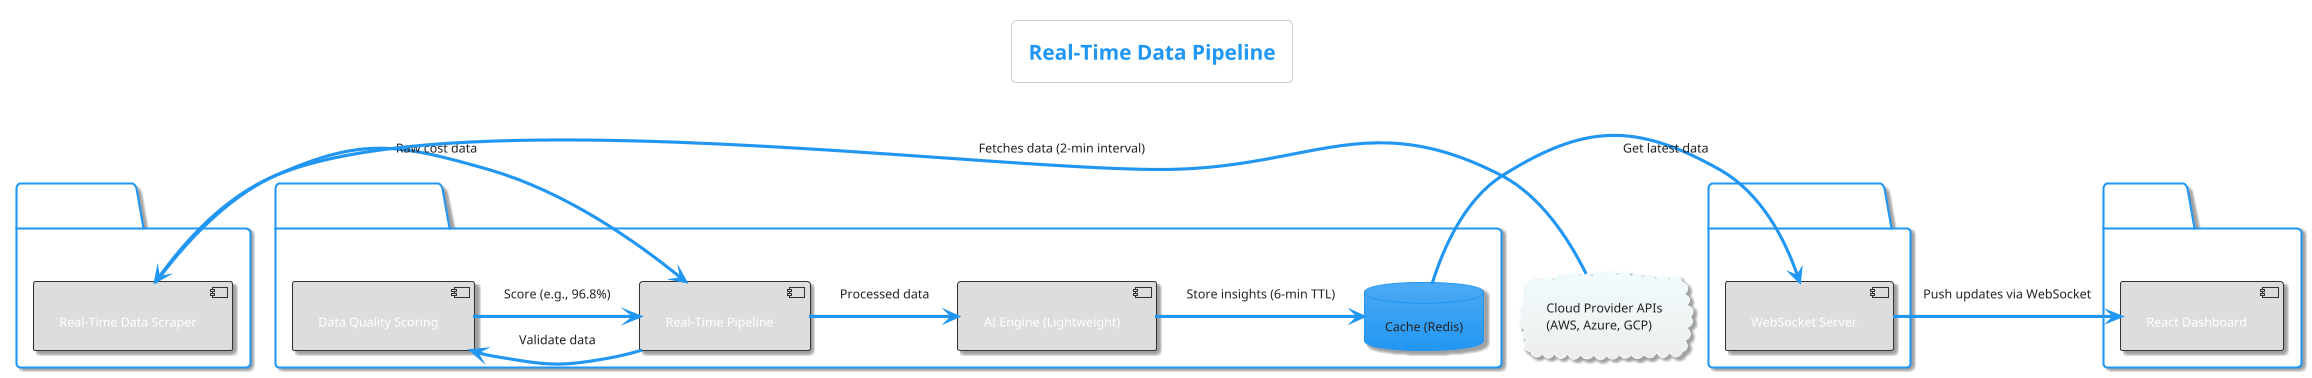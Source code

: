 @startuml
!theme materia

title Real-Time Data Pipeline

skinparam rectangle {
    BorderColor #333
    BackgroundColor #EEE
    roundCorner 15
}

skinparam component {
    BorderColor #333
    BackgroundColor #DDD
    roundCorner 5
}

cloud "Cloud Provider APIs\n(AWS, Azure, GCP)" as cloud_apis

package "Data Ingestion" {
    [Real-Time Data Scraper] as scraper
}

package "Processing & Analytics" {
    [Real-Time Pipeline] as pipeline
    [Data Quality Scoring] as quality_score
    [AI Engine (Lightweight)] as ai_engine
    database "Cache (Redis)" as cache
}

package "Real-Time Server (Flask)" {
    [WebSocket Server] as ws_server
}

package "Frontend" {
    [React Dashboard] as dashboard
}

scraper -> pipeline : Raw cost data
cloud_apis -> scraper : Fetches data (2-min interval)

pipeline -> quality_score : Validate data
quality_score -> pipeline : Score (e.g., 96.8%)

pipeline -> ai_engine : Processed data
ai_engine -> cache : Store insights (6-min TTL)

cache -> ws_server : Get latest data
ws_server -> dashboard : Push updates via WebSocket

@enduml
